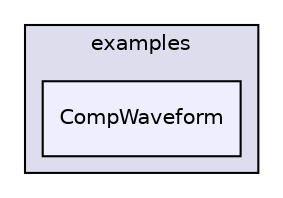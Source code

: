 digraph "examples/CompWaveform" {
  compound=true
  node [ fontsize="10", fontname="Helvetica"];
  edge [ labelfontsize="10", labelfontname="Helvetica"];
  subgraph clusterdir_d28a4824dc47e487b107a5db32ef43c4 {
    graph [ bgcolor="#ddddee", pencolor="black", label="examples" fontname="Helvetica", fontsize="10", URL="dir_d28a4824dc47e487b107a5db32ef43c4.html"]
  dir_4b43661efaa18af91f213d2681ebd37e [shape=box, label="CompWaveform", style="filled", fillcolor="#eeeeff", pencolor="black", URL="dir_4b43661efaa18af91f213d2681ebd37e.html"];
  }
}
